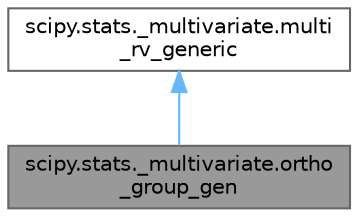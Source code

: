 digraph "scipy.stats._multivariate.ortho_group_gen"
{
 // LATEX_PDF_SIZE
  bgcolor="transparent";
  edge [fontname=Helvetica,fontsize=10,labelfontname=Helvetica,labelfontsize=10];
  node [fontname=Helvetica,fontsize=10,shape=box,height=0.2,width=0.4];
  Node1 [id="Node000001",label="scipy.stats._multivariate.ortho\l_group_gen",height=0.2,width=0.4,color="gray40", fillcolor="grey60", style="filled", fontcolor="black",tooltip=" "];
  Node2 -> Node1 [id="edge1_Node000001_Node000002",dir="back",color="steelblue1",style="solid",tooltip=" "];
  Node2 [id="Node000002",label="scipy.stats._multivariate.multi\l_rv_generic",height=0.2,width=0.4,color="gray40", fillcolor="white", style="filled",URL="$d8/ddb/classscipy_1_1stats_1_1__multivariate_1_1multi__rv__generic.html",tooltip=" "];
}
